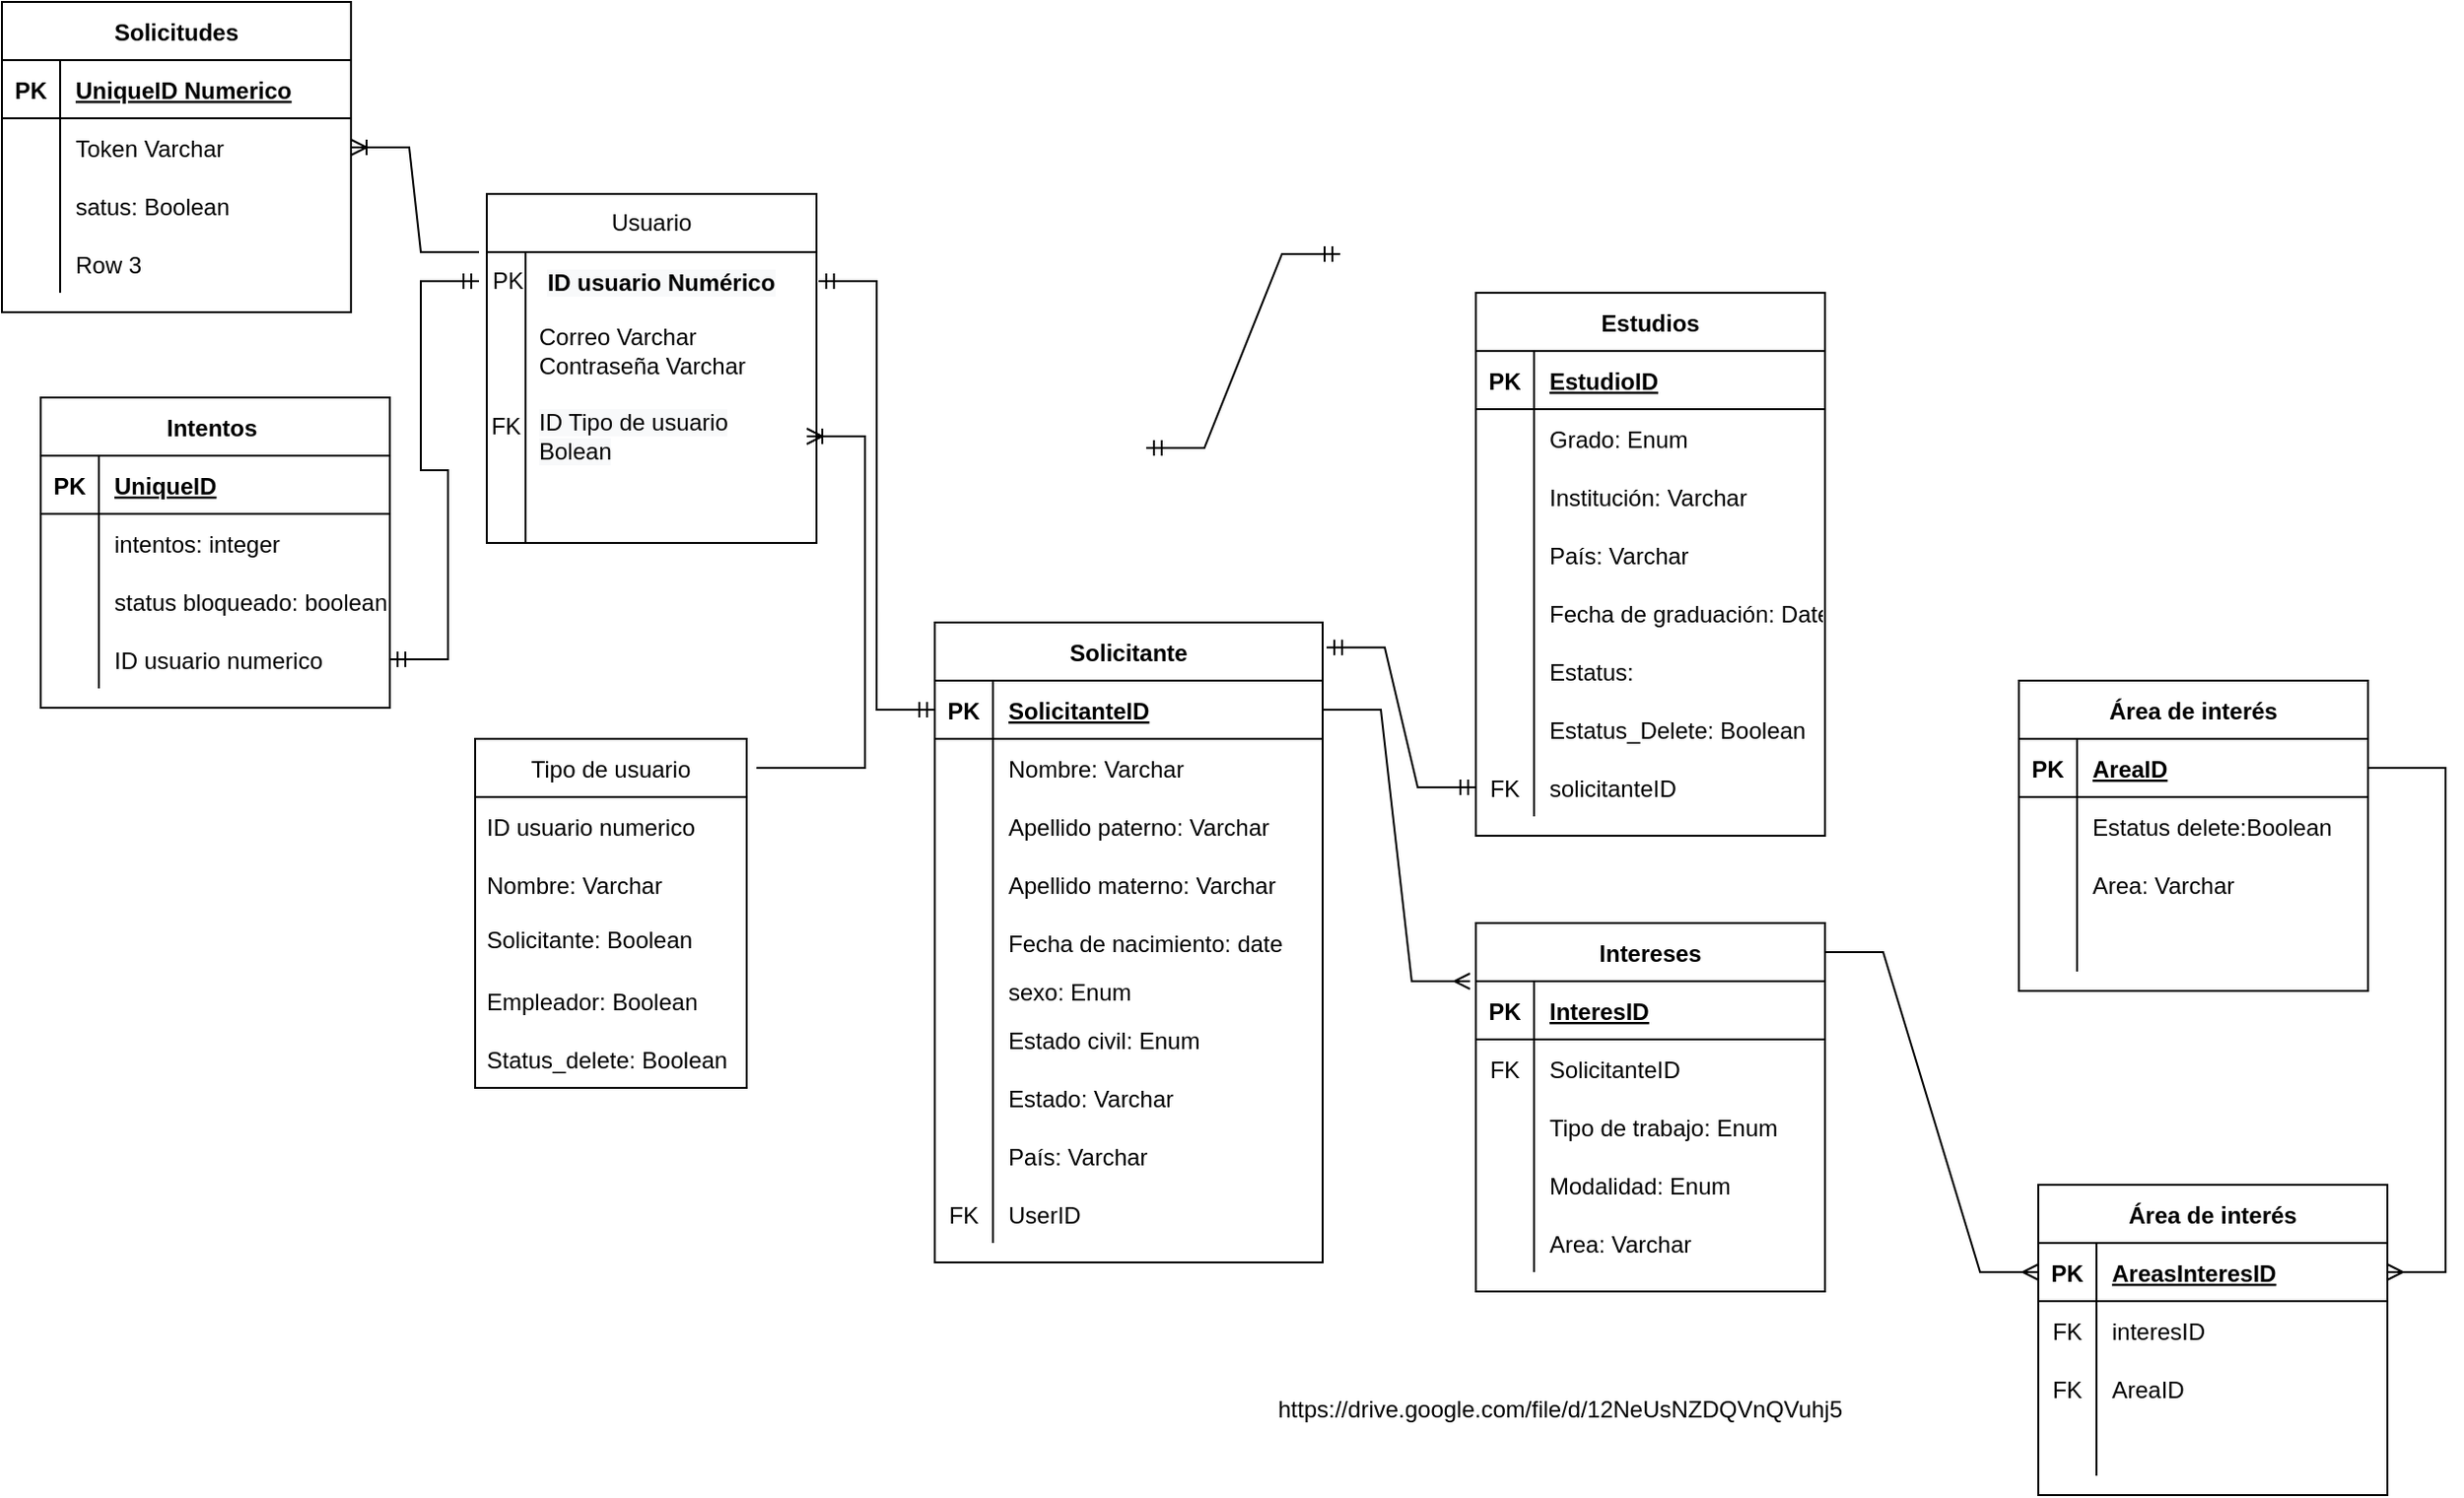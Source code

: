 <mxfile version="17.1.3" type="github">
  <diagram id="T8v5QScrGvTlFp-ChkGw" name="Page-1">
    <mxGraphModel dx="868" dy="482" grid="1" gridSize="10" guides="1" tooltips="1" connect="1" arrows="1" fold="1" page="1" pageScale="1" pageWidth="827" pageHeight="1169" math="0" shadow="0">
      <root>
        <mxCell id="0" />
        <mxCell id="1" parent="0" />
        <mxCell id="Or2bkuULRV_rHvrYJogb-1" value="" style="whiteSpace=wrap;html=1;aspect=fixed;" vertex="1" parent="1">
          <mxGeometry x="300" y="239" width="150" height="150" as="geometry" />
        </mxCell>
        <mxCell id="Or2bkuULRV_rHvrYJogb-2" value="Usuario" style="rounded=0;whiteSpace=wrap;html=1;" vertex="1" parent="1">
          <mxGeometry x="280" y="209" width="170" height="30" as="geometry" />
        </mxCell>
        <mxCell id="Or2bkuULRV_rHvrYJogb-6" value="" style="rounded=0;whiteSpace=wrap;html=1;" vertex="1" parent="1">
          <mxGeometry x="280" y="239" width="20" height="150" as="geometry" />
        </mxCell>
        <mxCell id="Or2bkuULRV_rHvrYJogb-7" value="PK" style="text;html=1;strokeColor=none;fillColor=none;align=center;verticalAlign=middle;whiteSpace=wrap;rounded=0;" vertex="1" parent="1">
          <mxGeometry x="276" y="239" width="30" height="30" as="geometry" />
        </mxCell>
        <mxCell id="Or2bkuULRV_rHvrYJogb-8" value="Correo Varchar&lt;br&gt;Contraseña Varchar&lt;br&gt;" style="text;html=1;strokeColor=none;fillColor=none;align=left;verticalAlign=middle;whiteSpace=wrap;rounded=0;" vertex="1" parent="1">
          <mxGeometry x="305" y="270" width="130" height="39" as="geometry" />
        </mxCell>
        <mxCell id="Or2bkuULRV_rHvrYJogb-9" value="&#xa;&#xa;&lt;b style=&quot;color: rgb(0, 0, 0); font-family: helvetica; font-size: 12px; font-style: normal; letter-spacing: normal; text-align: center; text-indent: 0px; text-transform: none; word-spacing: 0px; background-color: rgb(248, 249, 250);&quot;&gt;ID usuario Numérico&lt;/b&gt;&lt;br style=&quot;color: rgb(0, 0, 0); font-family: helvetica; font-size: 12px; font-style: normal; font-weight: 400; letter-spacing: normal; text-align: center; text-indent: 0px; text-transform: none; word-spacing: 0px; background-color: rgb(248, 249, 250);&quot;&gt;&#xa;&#xa;" style="text;html=1;strokeColor=none;fillColor=none;align=center;verticalAlign=middle;whiteSpace=wrap;rounded=0;" vertex="1" parent="1">
          <mxGeometry x="300" y="240" width="140" height="30" as="geometry" />
        </mxCell>
        <mxCell id="Or2bkuULRV_rHvrYJogb-10" value="FK" style="text;html=1;strokeColor=none;fillColor=none;align=center;verticalAlign=middle;whiteSpace=wrap;rounded=0;" vertex="1" parent="1">
          <mxGeometry x="260" y="314" width="60" height="30" as="geometry" />
        </mxCell>
        <mxCell id="Or2bkuULRV_rHvrYJogb-11" value="&#xa;&#xa;&lt;span style=&quot;color: rgb(0, 0, 0); font-family: helvetica; font-size: 12px; font-style: normal; font-weight: 400; letter-spacing: normal; text-indent: 0px; text-transform: none; word-spacing: 0px; background-color: rgb(248, 249, 250); display: inline; float: none;&quot;&gt;ID Tipo de usuario Bolean&lt;/span&gt;&#xa;&#xa;" style="text;html=1;strokeColor=none;fillColor=none;align=left;verticalAlign=middle;whiteSpace=wrap;rounded=0;" vertex="1" parent="1">
          <mxGeometry x="305" y="319" width="140" height="30" as="geometry" />
        </mxCell>
        <mxCell id="Or2bkuULRV_rHvrYJogb-12" value="Tipo de usuario" style="swimlane;fontStyle=0;childLayout=stackLayout;horizontal=1;startSize=30;horizontalStack=0;resizeParent=1;resizeParentMax=0;resizeLast=0;collapsible=1;marginBottom=0;" vertex="1" parent="1">
          <mxGeometry x="274" y="490" width="140" height="180" as="geometry" />
        </mxCell>
        <mxCell id="Or2bkuULRV_rHvrYJogb-13" value="ID usuario numerico" style="text;strokeColor=none;fillColor=none;align=left;verticalAlign=middle;spacingLeft=4;spacingRight=4;overflow=hidden;points=[[0,0.5],[1,0.5]];portConstraint=eastwest;rotatable=0;" vertex="1" parent="Or2bkuULRV_rHvrYJogb-12">
          <mxGeometry y="30" width="140" height="30" as="geometry" />
        </mxCell>
        <mxCell id="Or2bkuULRV_rHvrYJogb-14" value="Nombre: Varchar" style="text;strokeColor=none;fillColor=none;align=left;verticalAlign=middle;spacingLeft=4;spacingRight=4;overflow=hidden;points=[[0,0.5],[1,0.5]];portConstraint=eastwest;rotatable=0;" vertex="1" parent="Or2bkuULRV_rHvrYJogb-12">
          <mxGeometry y="60" width="140" height="30" as="geometry" />
        </mxCell>
        <mxCell id="Or2bkuULRV_rHvrYJogb-15" value="Solicitante: Boolean" style="text;strokeColor=none;fillColor=none;align=left;verticalAlign=top;spacingLeft=4;spacingRight=4;overflow=hidden;points=[[0,0.5],[1,0.5]];portConstraint=eastwest;rotatable=0;" vertex="1" parent="Or2bkuULRV_rHvrYJogb-12">
          <mxGeometry y="90" width="140" height="30" as="geometry" />
        </mxCell>
        <mxCell id="Or2bkuULRV_rHvrYJogb-16" value="Empleador: Boolean" style="text;strokeColor=none;fillColor=none;align=left;verticalAlign=middle;spacingLeft=4;spacingRight=4;overflow=hidden;points=[[0,0.5],[1,0.5]];portConstraint=eastwest;rotatable=0;" vertex="1" parent="Or2bkuULRV_rHvrYJogb-12">
          <mxGeometry y="120" width="140" height="30" as="geometry" />
        </mxCell>
        <mxCell id="Or2bkuULRV_rHvrYJogb-17" value="Status_delete: Boolean" style="text;strokeColor=none;fillColor=none;align=left;verticalAlign=middle;spacingLeft=4;spacingRight=4;overflow=hidden;points=[[0,0.5],[1,0.5]];portConstraint=eastwest;rotatable=0;" vertex="1" parent="Or2bkuULRV_rHvrYJogb-12">
          <mxGeometry y="150" width="140" height="30" as="geometry" />
        </mxCell>
        <mxCell id="Or2bkuULRV_rHvrYJogb-19" value="" style="edgeStyle=entityRelationEdgeStyle;fontSize=12;html=1;endArrow=ERoneToMany;rounded=0;exitX=1.036;exitY=0.083;exitDx=0;exitDy=0;startArrow=none;exitPerimeter=0;" edge="1" parent="1" source="Or2bkuULRV_rHvrYJogb-12" target="Or2bkuULRV_rHvrYJogb-11">
          <mxGeometry width="100" height="100" relative="1" as="geometry">
            <mxPoint x="530" y="254" as="sourcePoint" />
            <mxPoint x="530" y="330" as="targetPoint" />
          </mxGeometry>
        </mxCell>
        <mxCell id="Or2bkuULRV_rHvrYJogb-22" value="Intentos " style="shape=table;startSize=30;container=1;collapsible=1;childLayout=tableLayout;fixedRows=1;rowLines=0;fontStyle=1;align=center;resizeLast=1;" vertex="1" parent="1">
          <mxGeometry x="50" y="314" width="180" height="160" as="geometry" />
        </mxCell>
        <mxCell id="Or2bkuULRV_rHvrYJogb-23" value="" style="shape=tableRow;horizontal=0;startSize=0;swimlaneHead=0;swimlaneBody=0;fillColor=none;collapsible=0;dropTarget=0;points=[[0,0.5],[1,0.5]];portConstraint=eastwest;top=0;left=0;right=0;bottom=1;" vertex="1" parent="Or2bkuULRV_rHvrYJogb-22">
          <mxGeometry y="30" width="180" height="30" as="geometry" />
        </mxCell>
        <mxCell id="Or2bkuULRV_rHvrYJogb-24" value="PK" style="shape=partialRectangle;connectable=0;fillColor=none;top=0;left=0;bottom=0;right=0;fontStyle=1;overflow=hidden;" vertex="1" parent="Or2bkuULRV_rHvrYJogb-23">
          <mxGeometry width="30" height="30" as="geometry">
            <mxRectangle width="30" height="30" as="alternateBounds" />
          </mxGeometry>
        </mxCell>
        <mxCell id="Or2bkuULRV_rHvrYJogb-25" value="UniqueID" style="shape=partialRectangle;connectable=0;fillColor=none;top=0;left=0;bottom=0;right=0;align=left;spacingLeft=6;fontStyle=5;overflow=hidden;" vertex="1" parent="Or2bkuULRV_rHvrYJogb-23">
          <mxGeometry x="30" width="150" height="30" as="geometry">
            <mxRectangle width="150" height="30" as="alternateBounds" />
          </mxGeometry>
        </mxCell>
        <mxCell id="Or2bkuULRV_rHvrYJogb-26" value="" style="shape=tableRow;horizontal=0;startSize=0;swimlaneHead=0;swimlaneBody=0;fillColor=none;collapsible=0;dropTarget=0;points=[[0,0.5],[1,0.5]];portConstraint=eastwest;top=0;left=0;right=0;bottom=0;" vertex="1" parent="Or2bkuULRV_rHvrYJogb-22">
          <mxGeometry y="60" width="180" height="30" as="geometry" />
        </mxCell>
        <mxCell id="Or2bkuULRV_rHvrYJogb-27" value="" style="shape=partialRectangle;connectable=0;fillColor=none;top=0;left=0;bottom=0;right=0;editable=1;overflow=hidden;" vertex="1" parent="Or2bkuULRV_rHvrYJogb-26">
          <mxGeometry width="30" height="30" as="geometry">
            <mxRectangle width="30" height="30" as="alternateBounds" />
          </mxGeometry>
        </mxCell>
        <mxCell id="Or2bkuULRV_rHvrYJogb-28" value="intentos: integer" style="shape=partialRectangle;connectable=0;fillColor=none;top=0;left=0;bottom=0;right=0;align=left;spacingLeft=6;overflow=hidden;" vertex="1" parent="Or2bkuULRV_rHvrYJogb-26">
          <mxGeometry x="30" width="150" height="30" as="geometry">
            <mxRectangle width="150" height="30" as="alternateBounds" />
          </mxGeometry>
        </mxCell>
        <mxCell id="Or2bkuULRV_rHvrYJogb-29" value="" style="shape=tableRow;horizontal=0;startSize=0;swimlaneHead=0;swimlaneBody=0;fillColor=none;collapsible=0;dropTarget=0;points=[[0,0.5],[1,0.5]];portConstraint=eastwest;top=0;left=0;right=0;bottom=0;" vertex="1" parent="Or2bkuULRV_rHvrYJogb-22">
          <mxGeometry y="90" width="180" height="30" as="geometry" />
        </mxCell>
        <mxCell id="Or2bkuULRV_rHvrYJogb-30" value="" style="shape=partialRectangle;connectable=0;fillColor=none;top=0;left=0;bottom=0;right=0;editable=1;overflow=hidden;" vertex="1" parent="Or2bkuULRV_rHvrYJogb-29">
          <mxGeometry width="30" height="30" as="geometry">
            <mxRectangle width="30" height="30" as="alternateBounds" />
          </mxGeometry>
        </mxCell>
        <mxCell id="Or2bkuULRV_rHvrYJogb-31" value="status bloqueado: boolean" style="shape=partialRectangle;connectable=0;fillColor=none;top=0;left=0;bottom=0;right=0;align=left;spacingLeft=6;overflow=hidden;" vertex="1" parent="Or2bkuULRV_rHvrYJogb-29">
          <mxGeometry x="30" width="150" height="30" as="geometry">
            <mxRectangle width="150" height="30" as="alternateBounds" />
          </mxGeometry>
        </mxCell>
        <mxCell id="Or2bkuULRV_rHvrYJogb-32" value="" style="shape=tableRow;horizontal=0;startSize=0;swimlaneHead=0;swimlaneBody=0;fillColor=none;collapsible=0;dropTarget=0;points=[[0,0.5],[1,0.5]];portConstraint=eastwest;top=0;left=0;right=0;bottom=0;" vertex="1" parent="Or2bkuULRV_rHvrYJogb-22">
          <mxGeometry y="120" width="180" height="30" as="geometry" />
        </mxCell>
        <mxCell id="Or2bkuULRV_rHvrYJogb-33" value="" style="shape=partialRectangle;connectable=0;fillColor=none;top=0;left=0;bottom=0;right=0;editable=1;overflow=hidden;" vertex="1" parent="Or2bkuULRV_rHvrYJogb-32">
          <mxGeometry width="30" height="30" as="geometry">
            <mxRectangle width="30" height="30" as="alternateBounds" />
          </mxGeometry>
        </mxCell>
        <mxCell id="Or2bkuULRV_rHvrYJogb-34" value="ID usuario numerico" style="shape=partialRectangle;connectable=0;fillColor=none;top=0;left=0;bottom=0;right=0;align=left;spacingLeft=6;overflow=hidden;" vertex="1" parent="Or2bkuULRV_rHvrYJogb-32">
          <mxGeometry x="30" width="150" height="30" as="geometry">
            <mxRectangle width="150" height="30" as="alternateBounds" />
          </mxGeometry>
        </mxCell>
        <mxCell id="Or2bkuULRV_rHvrYJogb-35" value="" style="edgeStyle=entityRelationEdgeStyle;fontSize=12;html=1;endArrow=ERmandOne;startArrow=ERmandOne;rounded=0;exitX=1;exitY=0.5;exitDx=0;exitDy=0;entryX=0;entryY=0.5;entryDx=0;entryDy=0;" edge="1" parent="1" source="Or2bkuULRV_rHvrYJogb-32" target="Or2bkuULRV_rHvrYJogb-7">
          <mxGeometry width="100" height="100" relative="1" as="geometry">
            <mxPoint x="350" y="489" as="sourcePoint" />
            <mxPoint x="450" y="389" as="targetPoint" />
          </mxGeometry>
        </mxCell>
        <mxCell id="Or2bkuULRV_rHvrYJogb-36" value="Solicitudes" style="shape=table;startSize=30;container=1;collapsible=1;childLayout=tableLayout;fixedRows=1;rowLines=0;fontStyle=1;align=center;resizeLast=1;" vertex="1" parent="1">
          <mxGeometry x="30" y="110" width="180" height="160" as="geometry" />
        </mxCell>
        <mxCell id="Or2bkuULRV_rHvrYJogb-37" value="" style="shape=tableRow;horizontal=0;startSize=0;swimlaneHead=0;swimlaneBody=0;fillColor=none;collapsible=0;dropTarget=0;points=[[0,0.5],[1,0.5]];portConstraint=eastwest;top=0;left=0;right=0;bottom=1;" vertex="1" parent="Or2bkuULRV_rHvrYJogb-36">
          <mxGeometry y="30" width="180" height="30" as="geometry" />
        </mxCell>
        <mxCell id="Or2bkuULRV_rHvrYJogb-38" value="PK" style="shape=partialRectangle;connectable=0;fillColor=none;top=0;left=0;bottom=0;right=0;fontStyle=1;overflow=hidden;" vertex="1" parent="Or2bkuULRV_rHvrYJogb-37">
          <mxGeometry width="30" height="30" as="geometry">
            <mxRectangle width="30" height="30" as="alternateBounds" />
          </mxGeometry>
        </mxCell>
        <mxCell id="Or2bkuULRV_rHvrYJogb-39" value="UniqueID Numerico" style="shape=partialRectangle;connectable=0;fillColor=none;top=0;left=0;bottom=0;right=0;align=left;spacingLeft=6;fontStyle=5;overflow=hidden;" vertex="1" parent="Or2bkuULRV_rHvrYJogb-37">
          <mxGeometry x="30" width="150" height="30" as="geometry">
            <mxRectangle width="150" height="30" as="alternateBounds" />
          </mxGeometry>
        </mxCell>
        <mxCell id="Or2bkuULRV_rHvrYJogb-40" value="" style="shape=tableRow;horizontal=0;startSize=0;swimlaneHead=0;swimlaneBody=0;fillColor=none;collapsible=0;dropTarget=0;points=[[0,0.5],[1,0.5]];portConstraint=eastwest;top=0;left=0;right=0;bottom=0;" vertex="1" parent="Or2bkuULRV_rHvrYJogb-36">
          <mxGeometry y="60" width="180" height="30" as="geometry" />
        </mxCell>
        <mxCell id="Or2bkuULRV_rHvrYJogb-41" value="" style="shape=partialRectangle;connectable=0;fillColor=none;top=0;left=0;bottom=0;right=0;editable=1;overflow=hidden;" vertex="1" parent="Or2bkuULRV_rHvrYJogb-40">
          <mxGeometry width="30" height="30" as="geometry">
            <mxRectangle width="30" height="30" as="alternateBounds" />
          </mxGeometry>
        </mxCell>
        <mxCell id="Or2bkuULRV_rHvrYJogb-42" value="Token Varchar" style="shape=partialRectangle;connectable=0;fillColor=none;top=0;left=0;bottom=0;right=0;align=left;spacingLeft=6;overflow=hidden;" vertex="1" parent="Or2bkuULRV_rHvrYJogb-40">
          <mxGeometry x="30" width="150" height="30" as="geometry">
            <mxRectangle width="150" height="30" as="alternateBounds" />
          </mxGeometry>
        </mxCell>
        <mxCell id="Or2bkuULRV_rHvrYJogb-43" value="" style="shape=tableRow;horizontal=0;startSize=0;swimlaneHead=0;swimlaneBody=0;fillColor=none;collapsible=0;dropTarget=0;points=[[0,0.5],[1,0.5]];portConstraint=eastwest;top=0;left=0;right=0;bottom=0;" vertex="1" parent="Or2bkuULRV_rHvrYJogb-36">
          <mxGeometry y="90" width="180" height="30" as="geometry" />
        </mxCell>
        <mxCell id="Or2bkuULRV_rHvrYJogb-44" value="" style="shape=partialRectangle;connectable=0;fillColor=none;top=0;left=0;bottom=0;right=0;editable=1;overflow=hidden;" vertex="1" parent="Or2bkuULRV_rHvrYJogb-43">
          <mxGeometry width="30" height="30" as="geometry">
            <mxRectangle width="30" height="30" as="alternateBounds" />
          </mxGeometry>
        </mxCell>
        <mxCell id="Or2bkuULRV_rHvrYJogb-45" value="satus: Boolean" style="shape=partialRectangle;connectable=0;fillColor=none;top=0;left=0;bottom=0;right=0;align=left;spacingLeft=6;overflow=hidden;" vertex="1" parent="Or2bkuULRV_rHvrYJogb-43">
          <mxGeometry x="30" width="150" height="30" as="geometry">
            <mxRectangle width="150" height="30" as="alternateBounds" />
          </mxGeometry>
        </mxCell>
        <mxCell id="Or2bkuULRV_rHvrYJogb-46" value="" style="shape=tableRow;horizontal=0;startSize=0;swimlaneHead=0;swimlaneBody=0;fillColor=none;collapsible=0;dropTarget=0;points=[[0,0.5],[1,0.5]];portConstraint=eastwest;top=0;left=0;right=0;bottom=0;" vertex="1" parent="Or2bkuULRV_rHvrYJogb-36">
          <mxGeometry y="120" width="180" height="30" as="geometry" />
        </mxCell>
        <mxCell id="Or2bkuULRV_rHvrYJogb-47" value="" style="shape=partialRectangle;connectable=0;fillColor=none;top=0;left=0;bottom=0;right=0;editable=1;overflow=hidden;" vertex="1" parent="Or2bkuULRV_rHvrYJogb-46">
          <mxGeometry width="30" height="30" as="geometry">
            <mxRectangle width="30" height="30" as="alternateBounds" />
          </mxGeometry>
        </mxCell>
        <mxCell id="Or2bkuULRV_rHvrYJogb-48" value="Row 3" style="shape=partialRectangle;connectable=0;fillColor=none;top=0;left=0;bottom=0;right=0;align=left;spacingLeft=6;overflow=hidden;" vertex="1" parent="Or2bkuULRV_rHvrYJogb-46">
          <mxGeometry x="30" width="150" height="30" as="geometry">
            <mxRectangle width="150" height="30" as="alternateBounds" />
          </mxGeometry>
        </mxCell>
        <mxCell id="Or2bkuULRV_rHvrYJogb-64" value="" style="edgeStyle=entityRelationEdgeStyle;fontSize=12;html=1;endArrow=ERoneToMany;rounded=0;exitX=0;exitY=0;exitDx=0;exitDy=0;entryX=1;entryY=0.5;entryDx=0;entryDy=0;" edge="1" parent="1" source="Or2bkuULRV_rHvrYJogb-7" target="Or2bkuULRV_rHvrYJogb-40">
          <mxGeometry width="100" height="100" relative="1" as="geometry">
            <mxPoint x="220" y="309" as="sourcePoint" />
            <mxPoint x="290" y="139" as="targetPoint" />
          </mxGeometry>
        </mxCell>
        <mxCell id="Or2bkuULRV_rHvrYJogb-65" value="Solicitante" style="shape=table;startSize=30;container=1;collapsible=1;childLayout=tableLayout;fixedRows=1;rowLines=0;fontStyle=1;align=center;resizeLast=1;" vertex="1" parent="1">
          <mxGeometry x="511" y="430" width="200" height="330" as="geometry" />
        </mxCell>
        <mxCell id="Or2bkuULRV_rHvrYJogb-66" value="" style="shape=tableRow;horizontal=0;startSize=0;swimlaneHead=0;swimlaneBody=0;fillColor=none;collapsible=0;dropTarget=0;points=[[0,0.5],[1,0.5]];portConstraint=eastwest;top=0;left=0;right=0;bottom=1;" vertex="1" parent="Or2bkuULRV_rHvrYJogb-65">
          <mxGeometry y="30" width="200" height="30" as="geometry" />
        </mxCell>
        <mxCell id="Or2bkuULRV_rHvrYJogb-67" value="PK" style="shape=partialRectangle;connectable=0;fillColor=none;top=0;left=0;bottom=0;right=0;fontStyle=1;overflow=hidden;" vertex="1" parent="Or2bkuULRV_rHvrYJogb-66">
          <mxGeometry width="30" height="30" as="geometry">
            <mxRectangle width="30" height="30" as="alternateBounds" />
          </mxGeometry>
        </mxCell>
        <mxCell id="Or2bkuULRV_rHvrYJogb-68" value="SolicitanteID" style="shape=partialRectangle;connectable=0;fillColor=none;top=0;left=0;bottom=0;right=0;align=left;spacingLeft=6;fontStyle=5;overflow=hidden;" vertex="1" parent="Or2bkuULRV_rHvrYJogb-66">
          <mxGeometry x="30" width="170" height="30" as="geometry">
            <mxRectangle width="170" height="30" as="alternateBounds" />
          </mxGeometry>
        </mxCell>
        <mxCell id="Or2bkuULRV_rHvrYJogb-69" value="" style="shape=tableRow;horizontal=0;startSize=0;swimlaneHead=0;swimlaneBody=0;fillColor=none;collapsible=0;dropTarget=0;points=[[0,0.5],[1,0.5]];portConstraint=eastwest;top=0;left=0;right=0;bottom=0;" vertex="1" parent="Or2bkuULRV_rHvrYJogb-65">
          <mxGeometry y="60" width="200" height="30" as="geometry" />
        </mxCell>
        <mxCell id="Or2bkuULRV_rHvrYJogb-70" value="" style="shape=partialRectangle;connectable=0;fillColor=none;top=0;left=0;bottom=0;right=0;editable=1;overflow=hidden;" vertex="1" parent="Or2bkuULRV_rHvrYJogb-69">
          <mxGeometry width="30" height="30" as="geometry">
            <mxRectangle width="30" height="30" as="alternateBounds" />
          </mxGeometry>
        </mxCell>
        <mxCell id="Or2bkuULRV_rHvrYJogb-71" value="Nombre: Varchar" style="shape=partialRectangle;connectable=0;fillColor=none;top=0;left=0;bottom=0;right=0;align=left;spacingLeft=6;overflow=hidden;" vertex="1" parent="Or2bkuULRV_rHvrYJogb-69">
          <mxGeometry x="30" width="170" height="30" as="geometry">
            <mxRectangle width="170" height="30" as="alternateBounds" />
          </mxGeometry>
        </mxCell>
        <mxCell id="Or2bkuULRV_rHvrYJogb-72" value="" style="shape=tableRow;horizontal=0;startSize=0;swimlaneHead=0;swimlaneBody=0;fillColor=none;collapsible=0;dropTarget=0;points=[[0,0.5],[1,0.5]];portConstraint=eastwest;top=0;left=0;right=0;bottom=0;" vertex="1" parent="Or2bkuULRV_rHvrYJogb-65">
          <mxGeometry y="90" width="200" height="30" as="geometry" />
        </mxCell>
        <mxCell id="Or2bkuULRV_rHvrYJogb-73" value="" style="shape=partialRectangle;connectable=0;fillColor=none;top=0;left=0;bottom=0;right=0;editable=1;overflow=hidden;" vertex="1" parent="Or2bkuULRV_rHvrYJogb-72">
          <mxGeometry width="30" height="30" as="geometry">
            <mxRectangle width="30" height="30" as="alternateBounds" />
          </mxGeometry>
        </mxCell>
        <mxCell id="Or2bkuULRV_rHvrYJogb-74" value="Apellido paterno: Varchar" style="shape=partialRectangle;connectable=0;fillColor=none;top=0;left=0;bottom=0;right=0;align=left;spacingLeft=6;overflow=hidden;" vertex="1" parent="Or2bkuULRV_rHvrYJogb-72">
          <mxGeometry x="30" width="170" height="30" as="geometry">
            <mxRectangle width="170" height="30" as="alternateBounds" />
          </mxGeometry>
        </mxCell>
        <mxCell id="Or2bkuULRV_rHvrYJogb-75" value="" style="shape=tableRow;horizontal=0;startSize=0;swimlaneHead=0;swimlaneBody=0;fillColor=none;collapsible=0;dropTarget=0;points=[[0,0.5],[1,0.5]];portConstraint=eastwest;top=0;left=0;right=0;bottom=0;" vertex="1" parent="Or2bkuULRV_rHvrYJogb-65">
          <mxGeometry y="120" width="200" height="30" as="geometry" />
        </mxCell>
        <mxCell id="Or2bkuULRV_rHvrYJogb-76" value="" style="shape=partialRectangle;connectable=0;fillColor=none;top=0;left=0;bottom=0;right=0;editable=1;overflow=hidden;" vertex="1" parent="Or2bkuULRV_rHvrYJogb-75">
          <mxGeometry width="30" height="30" as="geometry">
            <mxRectangle width="30" height="30" as="alternateBounds" />
          </mxGeometry>
        </mxCell>
        <mxCell id="Or2bkuULRV_rHvrYJogb-77" value="Apellido materno: Varchar" style="shape=partialRectangle;connectable=0;fillColor=none;top=0;left=0;bottom=0;right=0;align=left;spacingLeft=6;overflow=hidden;" vertex="1" parent="Or2bkuULRV_rHvrYJogb-75">
          <mxGeometry x="30" width="170" height="30" as="geometry">
            <mxRectangle width="170" height="30" as="alternateBounds" />
          </mxGeometry>
        </mxCell>
        <mxCell id="Or2bkuULRV_rHvrYJogb-84" value="" style="shape=tableRow;horizontal=0;startSize=0;swimlaneHead=0;swimlaneBody=0;fillColor=none;collapsible=0;dropTarget=0;points=[[0,0.5],[1,0.5]];portConstraint=eastwest;top=0;left=0;right=0;bottom=0;" vertex="1" parent="Or2bkuULRV_rHvrYJogb-65">
          <mxGeometry y="150" width="200" height="30" as="geometry" />
        </mxCell>
        <mxCell id="Or2bkuULRV_rHvrYJogb-85" value="" style="shape=partialRectangle;connectable=0;fillColor=none;top=0;left=0;bottom=0;right=0;editable=1;overflow=hidden;" vertex="1" parent="Or2bkuULRV_rHvrYJogb-84">
          <mxGeometry width="30" height="30" as="geometry">
            <mxRectangle width="30" height="30" as="alternateBounds" />
          </mxGeometry>
        </mxCell>
        <mxCell id="Or2bkuULRV_rHvrYJogb-86" value="Fecha de nacimiento: date" style="shape=partialRectangle;connectable=0;fillColor=none;top=0;left=0;bottom=0;right=0;align=left;spacingLeft=6;overflow=hidden;" vertex="1" parent="Or2bkuULRV_rHvrYJogb-84">
          <mxGeometry x="30" width="170" height="30" as="geometry">
            <mxRectangle width="170" height="30" as="alternateBounds" />
          </mxGeometry>
        </mxCell>
        <mxCell id="Or2bkuULRV_rHvrYJogb-80" value="" style="shape=tableRow;horizontal=0;startSize=0;swimlaneHead=0;swimlaneBody=0;fillColor=none;collapsible=0;dropTarget=0;points=[[0,0.5],[1,0.5]];portConstraint=eastwest;top=0;left=0;right=0;bottom=0;" vertex="1" parent="Or2bkuULRV_rHvrYJogb-65">
          <mxGeometry y="180" width="200" height="20" as="geometry" />
        </mxCell>
        <mxCell id="Or2bkuULRV_rHvrYJogb-81" value="" style="shape=partialRectangle;connectable=0;fillColor=none;top=0;left=0;bottom=0;right=0;editable=1;overflow=hidden;" vertex="1" parent="Or2bkuULRV_rHvrYJogb-80">
          <mxGeometry width="30" height="20" as="geometry">
            <mxRectangle width="30" height="20" as="alternateBounds" />
          </mxGeometry>
        </mxCell>
        <mxCell id="Or2bkuULRV_rHvrYJogb-82" value="sexo: Enum" style="shape=partialRectangle;connectable=0;fillColor=none;top=0;left=0;bottom=0;right=0;align=left;spacingLeft=6;overflow=hidden;" vertex="1" parent="Or2bkuULRV_rHvrYJogb-80">
          <mxGeometry x="30" width="170" height="20" as="geometry">
            <mxRectangle width="170" height="20" as="alternateBounds" />
          </mxGeometry>
        </mxCell>
        <mxCell id="Or2bkuULRV_rHvrYJogb-92" value="" style="shape=tableRow;horizontal=0;startSize=0;swimlaneHead=0;swimlaneBody=0;fillColor=none;collapsible=0;dropTarget=0;points=[[0,0.5],[1,0.5]];portConstraint=eastwest;top=0;left=0;right=0;bottom=0;" vertex="1" parent="Or2bkuULRV_rHvrYJogb-65">
          <mxGeometry y="200" width="200" height="30" as="geometry" />
        </mxCell>
        <mxCell id="Or2bkuULRV_rHvrYJogb-93" value="" style="shape=partialRectangle;connectable=0;fillColor=none;top=0;left=0;bottom=0;right=0;editable=1;overflow=hidden;" vertex="1" parent="Or2bkuULRV_rHvrYJogb-92">
          <mxGeometry width="30" height="30" as="geometry">
            <mxRectangle width="30" height="30" as="alternateBounds" />
          </mxGeometry>
        </mxCell>
        <mxCell id="Or2bkuULRV_rHvrYJogb-94" value="Estado civil: Enum" style="shape=partialRectangle;connectable=0;fillColor=none;top=0;left=0;bottom=0;right=0;align=left;spacingLeft=6;overflow=hidden;" vertex="1" parent="Or2bkuULRV_rHvrYJogb-92">
          <mxGeometry x="30" width="170" height="30" as="geometry">
            <mxRectangle width="170" height="30" as="alternateBounds" />
          </mxGeometry>
        </mxCell>
        <mxCell id="Or2bkuULRV_rHvrYJogb-96" value="" style="shape=tableRow;horizontal=0;startSize=0;swimlaneHead=0;swimlaneBody=0;fillColor=none;collapsible=0;dropTarget=0;points=[[0,0.5],[1,0.5]];portConstraint=eastwest;top=0;left=0;right=0;bottom=0;" vertex="1" parent="Or2bkuULRV_rHvrYJogb-65">
          <mxGeometry y="230" width="200" height="30" as="geometry" />
        </mxCell>
        <mxCell id="Or2bkuULRV_rHvrYJogb-97" value="" style="shape=partialRectangle;connectable=0;fillColor=none;top=0;left=0;bottom=0;right=0;editable=1;overflow=hidden;" vertex="1" parent="Or2bkuULRV_rHvrYJogb-96">
          <mxGeometry width="30" height="30" as="geometry">
            <mxRectangle width="30" height="30" as="alternateBounds" />
          </mxGeometry>
        </mxCell>
        <mxCell id="Or2bkuULRV_rHvrYJogb-98" value="Estado: Varchar" style="shape=partialRectangle;connectable=0;fillColor=none;top=0;left=0;bottom=0;right=0;align=left;spacingLeft=6;overflow=hidden;" vertex="1" parent="Or2bkuULRV_rHvrYJogb-96">
          <mxGeometry x="30" width="170" height="30" as="geometry">
            <mxRectangle width="170" height="30" as="alternateBounds" />
          </mxGeometry>
        </mxCell>
        <mxCell id="Or2bkuULRV_rHvrYJogb-100" value="" style="shape=tableRow;horizontal=0;startSize=0;swimlaneHead=0;swimlaneBody=0;fillColor=none;collapsible=0;dropTarget=0;points=[[0,0.5],[1,0.5]];portConstraint=eastwest;top=0;left=0;right=0;bottom=0;" vertex="1" parent="Or2bkuULRV_rHvrYJogb-65">
          <mxGeometry y="260" width="200" height="30" as="geometry" />
        </mxCell>
        <mxCell id="Or2bkuULRV_rHvrYJogb-101" value="" style="shape=partialRectangle;connectable=0;fillColor=none;top=0;left=0;bottom=0;right=0;editable=1;overflow=hidden;" vertex="1" parent="Or2bkuULRV_rHvrYJogb-100">
          <mxGeometry width="30" height="30" as="geometry">
            <mxRectangle width="30" height="30" as="alternateBounds" />
          </mxGeometry>
        </mxCell>
        <mxCell id="Or2bkuULRV_rHvrYJogb-102" value="País: Varchar" style="shape=partialRectangle;connectable=0;fillColor=none;top=0;left=0;bottom=0;right=0;align=left;spacingLeft=6;overflow=hidden;" vertex="1" parent="Or2bkuULRV_rHvrYJogb-100">
          <mxGeometry x="30" width="170" height="30" as="geometry">
            <mxRectangle width="170" height="30" as="alternateBounds" />
          </mxGeometry>
        </mxCell>
        <mxCell id="Or2bkuULRV_rHvrYJogb-105" value="" style="shape=tableRow;horizontal=0;startSize=0;swimlaneHead=0;swimlaneBody=0;fillColor=none;collapsible=0;dropTarget=0;points=[[0,0.5],[1,0.5]];portConstraint=eastwest;top=0;left=0;right=0;bottom=0;" vertex="1" parent="Or2bkuULRV_rHvrYJogb-65">
          <mxGeometry y="290" width="200" height="30" as="geometry" />
        </mxCell>
        <mxCell id="Or2bkuULRV_rHvrYJogb-106" value="FK" style="shape=partialRectangle;connectable=0;fillColor=none;top=0;left=0;bottom=0;right=0;editable=1;overflow=hidden;" vertex="1" parent="Or2bkuULRV_rHvrYJogb-105">
          <mxGeometry width="30" height="30" as="geometry">
            <mxRectangle width="30" height="30" as="alternateBounds" />
          </mxGeometry>
        </mxCell>
        <mxCell id="Or2bkuULRV_rHvrYJogb-107" value="UserID" style="shape=partialRectangle;connectable=0;fillColor=none;top=0;left=0;bottom=0;right=0;align=left;spacingLeft=6;overflow=hidden;" vertex="1" parent="Or2bkuULRV_rHvrYJogb-105">
          <mxGeometry x="30" width="170" height="30" as="geometry">
            <mxRectangle width="170" height="30" as="alternateBounds" />
          </mxGeometry>
        </mxCell>
        <mxCell id="Or2bkuULRV_rHvrYJogb-103" value="" style="edgeStyle=entityRelationEdgeStyle;fontSize=12;html=1;endArrow=ERmandOne;startArrow=ERmandOne;rounded=0;exitX=1.007;exitY=0.1;exitDx=0;exitDy=0;exitPerimeter=0;entryX=0;entryY=0.5;entryDx=0;entryDy=0;" edge="1" parent="1" source="Or2bkuULRV_rHvrYJogb-1" target="Or2bkuULRV_rHvrYJogb-66">
          <mxGeometry width="100" height="100" relative="1" as="geometry">
            <mxPoint x="410" y="480" as="sourcePoint" />
            <mxPoint x="510" y="380" as="targetPoint" />
          </mxGeometry>
        </mxCell>
        <mxCell id="Or2bkuULRV_rHvrYJogb-108" value="Estudios" style="shape=table;startSize=30;container=1;collapsible=1;childLayout=tableLayout;fixedRows=1;rowLines=0;fontStyle=1;align=center;resizeLast=1;" vertex="1" parent="1">
          <mxGeometry x="790" y="260" width="180" height="280" as="geometry" />
        </mxCell>
        <mxCell id="Or2bkuULRV_rHvrYJogb-109" value="" style="shape=tableRow;horizontal=0;startSize=0;swimlaneHead=0;swimlaneBody=0;fillColor=none;collapsible=0;dropTarget=0;points=[[0,0.5],[1,0.5]];portConstraint=eastwest;top=0;left=0;right=0;bottom=1;" vertex="1" parent="Or2bkuULRV_rHvrYJogb-108">
          <mxGeometry y="30" width="180" height="30" as="geometry" />
        </mxCell>
        <mxCell id="Or2bkuULRV_rHvrYJogb-110" value="PK" style="shape=partialRectangle;connectable=0;fillColor=none;top=0;left=0;bottom=0;right=0;fontStyle=1;overflow=hidden;" vertex="1" parent="Or2bkuULRV_rHvrYJogb-109">
          <mxGeometry width="30" height="30" as="geometry">
            <mxRectangle width="30" height="30" as="alternateBounds" />
          </mxGeometry>
        </mxCell>
        <mxCell id="Or2bkuULRV_rHvrYJogb-111" value="EstudioID" style="shape=partialRectangle;connectable=0;fillColor=none;top=0;left=0;bottom=0;right=0;align=left;spacingLeft=6;fontStyle=5;overflow=hidden;" vertex="1" parent="Or2bkuULRV_rHvrYJogb-109">
          <mxGeometry x="30" width="150" height="30" as="geometry">
            <mxRectangle width="150" height="30" as="alternateBounds" />
          </mxGeometry>
        </mxCell>
        <mxCell id="Or2bkuULRV_rHvrYJogb-112" value="" style="shape=tableRow;horizontal=0;startSize=0;swimlaneHead=0;swimlaneBody=0;fillColor=none;collapsible=0;dropTarget=0;points=[[0,0.5],[1,0.5]];portConstraint=eastwest;top=0;left=0;right=0;bottom=0;" vertex="1" parent="Or2bkuULRV_rHvrYJogb-108">
          <mxGeometry y="60" width="180" height="30" as="geometry" />
        </mxCell>
        <mxCell id="Or2bkuULRV_rHvrYJogb-113" value="" style="shape=partialRectangle;connectable=0;fillColor=none;top=0;left=0;bottom=0;right=0;editable=1;overflow=hidden;" vertex="1" parent="Or2bkuULRV_rHvrYJogb-112">
          <mxGeometry width="30" height="30" as="geometry">
            <mxRectangle width="30" height="30" as="alternateBounds" />
          </mxGeometry>
        </mxCell>
        <mxCell id="Or2bkuULRV_rHvrYJogb-114" value="Grado: Enum" style="shape=partialRectangle;connectable=0;fillColor=none;top=0;left=0;bottom=0;right=0;align=left;spacingLeft=6;overflow=hidden;" vertex="1" parent="Or2bkuULRV_rHvrYJogb-112">
          <mxGeometry x="30" width="150" height="30" as="geometry">
            <mxRectangle width="150" height="30" as="alternateBounds" />
          </mxGeometry>
        </mxCell>
        <mxCell id="Or2bkuULRV_rHvrYJogb-122" value="" style="shape=tableRow;horizontal=0;startSize=0;swimlaneHead=0;swimlaneBody=0;fillColor=none;collapsible=0;dropTarget=0;points=[[0,0.5],[1,0.5]];portConstraint=eastwest;top=0;left=0;right=0;bottom=0;" vertex="1" parent="Or2bkuULRV_rHvrYJogb-108">
          <mxGeometry y="90" width="180" height="30" as="geometry" />
        </mxCell>
        <mxCell id="Or2bkuULRV_rHvrYJogb-123" value="" style="shape=partialRectangle;connectable=0;fillColor=none;top=0;left=0;bottom=0;right=0;editable=1;overflow=hidden;" vertex="1" parent="Or2bkuULRV_rHvrYJogb-122">
          <mxGeometry width="30" height="30" as="geometry">
            <mxRectangle width="30" height="30" as="alternateBounds" />
          </mxGeometry>
        </mxCell>
        <mxCell id="Or2bkuULRV_rHvrYJogb-124" value="Institución: Varchar" style="shape=partialRectangle;connectable=0;fillColor=none;top=0;left=0;bottom=0;right=0;align=left;spacingLeft=6;overflow=hidden;" vertex="1" parent="Or2bkuULRV_rHvrYJogb-122">
          <mxGeometry x="30" width="150" height="30" as="geometry">
            <mxRectangle width="150" height="30" as="alternateBounds" />
          </mxGeometry>
        </mxCell>
        <mxCell id="Or2bkuULRV_rHvrYJogb-115" value="" style="shape=tableRow;horizontal=0;startSize=0;swimlaneHead=0;swimlaneBody=0;fillColor=none;collapsible=0;dropTarget=0;points=[[0,0.5],[1,0.5]];portConstraint=eastwest;top=0;left=0;right=0;bottom=0;" vertex="1" parent="Or2bkuULRV_rHvrYJogb-108">
          <mxGeometry y="120" width="180" height="30" as="geometry" />
        </mxCell>
        <mxCell id="Or2bkuULRV_rHvrYJogb-116" value="" style="shape=partialRectangle;connectable=0;fillColor=none;top=0;left=0;bottom=0;right=0;editable=1;overflow=hidden;" vertex="1" parent="Or2bkuULRV_rHvrYJogb-115">
          <mxGeometry width="30" height="30" as="geometry">
            <mxRectangle width="30" height="30" as="alternateBounds" />
          </mxGeometry>
        </mxCell>
        <mxCell id="Or2bkuULRV_rHvrYJogb-117" value="País: Varchar" style="shape=partialRectangle;connectable=0;fillColor=none;top=0;left=0;bottom=0;right=0;align=left;spacingLeft=6;overflow=hidden;" vertex="1" parent="Or2bkuULRV_rHvrYJogb-115">
          <mxGeometry x="30" width="150" height="30" as="geometry">
            <mxRectangle width="150" height="30" as="alternateBounds" />
          </mxGeometry>
        </mxCell>
        <mxCell id="Or2bkuULRV_rHvrYJogb-118" value="" style="shape=tableRow;horizontal=0;startSize=0;swimlaneHead=0;swimlaneBody=0;fillColor=none;collapsible=0;dropTarget=0;points=[[0,0.5],[1,0.5]];portConstraint=eastwest;top=0;left=0;right=0;bottom=0;" vertex="1" parent="Or2bkuULRV_rHvrYJogb-108">
          <mxGeometry y="150" width="180" height="30" as="geometry" />
        </mxCell>
        <mxCell id="Or2bkuULRV_rHvrYJogb-119" value="" style="shape=partialRectangle;connectable=0;fillColor=none;top=0;left=0;bottom=0;right=0;editable=1;overflow=hidden;" vertex="1" parent="Or2bkuULRV_rHvrYJogb-118">
          <mxGeometry width="30" height="30" as="geometry">
            <mxRectangle width="30" height="30" as="alternateBounds" />
          </mxGeometry>
        </mxCell>
        <mxCell id="Or2bkuULRV_rHvrYJogb-120" value="Fecha de graduación: Date" style="shape=partialRectangle;connectable=0;fillColor=none;top=0;left=0;bottom=0;right=0;align=left;spacingLeft=6;overflow=hidden;" vertex="1" parent="Or2bkuULRV_rHvrYJogb-118">
          <mxGeometry x="30" width="150" height="30" as="geometry">
            <mxRectangle width="150" height="30" as="alternateBounds" />
          </mxGeometry>
        </mxCell>
        <mxCell id="Or2bkuULRV_rHvrYJogb-126" value="" style="shape=tableRow;horizontal=0;startSize=0;swimlaneHead=0;swimlaneBody=0;fillColor=none;collapsible=0;dropTarget=0;points=[[0,0.5],[1,0.5]];portConstraint=eastwest;top=0;left=0;right=0;bottom=0;" vertex="1" parent="Or2bkuULRV_rHvrYJogb-108">
          <mxGeometry y="180" width="180" height="30" as="geometry" />
        </mxCell>
        <mxCell id="Or2bkuULRV_rHvrYJogb-127" value="" style="shape=partialRectangle;connectable=0;fillColor=none;top=0;left=0;bottom=0;right=0;editable=1;overflow=hidden;" vertex="1" parent="Or2bkuULRV_rHvrYJogb-126">
          <mxGeometry width="30" height="30" as="geometry">
            <mxRectangle width="30" height="30" as="alternateBounds" />
          </mxGeometry>
        </mxCell>
        <mxCell id="Or2bkuULRV_rHvrYJogb-128" value="Estatus:" style="shape=partialRectangle;connectable=0;fillColor=none;top=0;left=0;bottom=0;right=0;align=left;spacingLeft=6;overflow=hidden;" vertex="1" parent="Or2bkuULRV_rHvrYJogb-126">
          <mxGeometry x="30" width="150" height="30" as="geometry">
            <mxRectangle width="150" height="30" as="alternateBounds" />
          </mxGeometry>
        </mxCell>
        <mxCell id="Or2bkuULRV_rHvrYJogb-130" value="" style="shape=tableRow;horizontal=0;startSize=0;swimlaneHead=0;swimlaneBody=0;fillColor=none;collapsible=0;dropTarget=0;points=[[0,0.5],[1,0.5]];portConstraint=eastwest;top=0;left=0;right=0;bottom=0;" vertex="1" parent="Or2bkuULRV_rHvrYJogb-108">
          <mxGeometry y="210" width="180" height="30" as="geometry" />
        </mxCell>
        <mxCell id="Or2bkuULRV_rHvrYJogb-131" value="" style="shape=partialRectangle;connectable=0;fillColor=none;top=0;left=0;bottom=0;right=0;editable=1;overflow=hidden;" vertex="1" parent="Or2bkuULRV_rHvrYJogb-130">
          <mxGeometry width="30" height="30" as="geometry">
            <mxRectangle width="30" height="30" as="alternateBounds" />
          </mxGeometry>
        </mxCell>
        <mxCell id="Or2bkuULRV_rHvrYJogb-132" value="Estatus_Delete: Boolean" style="shape=partialRectangle;connectable=0;fillColor=none;top=0;left=0;bottom=0;right=0;align=left;spacingLeft=6;overflow=hidden;" vertex="1" parent="Or2bkuULRV_rHvrYJogb-130">
          <mxGeometry x="30" width="150" height="30" as="geometry">
            <mxRectangle width="150" height="30" as="alternateBounds" />
          </mxGeometry>
        </mxCell>
        <mxCell id="Or2bkuULRV_rHvrYJogb-134" value="" style="shape=tableRow;horizontal=0;startSize=0;swimlaneHead=0;swimlaneBody=0;fillColor=none;collapsible=0;dropTarget=0;points=[[0,0.5],[1,0.5]];portConstraint=eastwest;top=0;left=0;right=0;bottom=0;" vertex="1" parent="Or2bkuULRV_rHvrYJogb-108">
          <mxGeometry y="240" width="180" height="30" as="geometry" />
        </mxCell>
        <mxCell id="Or2bkuULRV_rHvrYJogb-135" value="FK" style="shape=partialRectangle;connectable=0;fillColor=none;top=0;left=0;bottom=0;right=0;editable=1;overflow=hidden;" vertex="1" parent="Or2bkuULRV_rHvrYJogb-134">
          <mxGeometry width="30" height="30" as="geometry">
            <mxRectangle width="30" height="30" as="alternateBounds" />
          </mxGeometry>
        </mxCell>
        <mxCell id="Or2bkuULRV_rHvrYJogb-136" value="solicitanteID" style="shape=partialRectangle;connectable=0;fillColor=none;top=0;left=0;bottom=0;right=0;align=left;spacingLeft=6;overflow=hidden;" vertex="1" parent="Or2bkuULRV_rHvrYJogb-134">
          <mxGeometry x="30" width="150" height="30" as="geometry">
            <mxRectangle width="150" height="30" as="alternateBounds" />
          </mxGeometry>
        </mxCell>
        <mxCell id="Or2bkuULRV_rHvrYJogb-137" value="" style="edgeStyle=entityRelationEdgeStyle;fontSize=12;html=1;endArrow=ERmandOne;startArrow=ERmandOne;rounded=0;" edge="1" parent="1">
          <mxGeometry width="100" height="100" relative="1" as="geometry">
            <mxPoint x="620" y="340" as="sourcePoint" />
            <mxPoint x="720" y="240" as="targetPoint" />
          </mxGeometry>
        </mxCell>
        <mxCell id="Or2bkuULRV_rHvrYJogb-138" value="" style="edgeStyle=entityRelationEdgeStyle;fontSize=12;html=1;endArrow=ERmandOne;startArrow=ERmandOne;rounded=0;entryX=0;entryY=0.5;entryDx=0;entryDy=0;exitX=1.01;exitY=0.039;exitDx=0;exitDy=0;exitPerimeter=0;" edge="1" parent="1" source="Or2bkuULRV_rHvrYJogb-65" target="Or2bkuULRV_rHvrYJogb-134">
          <mxGeometry width="100" height="100" relative="1" as="geometry">
            <mxPoint x="620" y="340" as="sourcePoint" />
            <mxPoint x="720" y="240" as="targetPoint" />
          </mxGeometry>
        </mxCell>
        <mxCell id="Or2bkuULRV_rHvrYJogb-139" value="Intereses" style="shape=table;startSize=30;container=1;collapsible=1;childLayout=tableLayout;fixedRows=1;rowLines=0;fontStyle=1;align=center;resizeLast=1;" vertex="1" parent="1">
          <mxGeometry x="790" y="585" width="180" height="190" as="geometry" />
        </mxCell>
        <mxCell id="Or2bkuULRV_rHvrYJogb-140" value="" style="shape=tableRow;horizontal=0;startSize=0;swimlaneHead=0;swimlaneBody=0;fillColor=none;collapsible=0;dropTarget=0;points=[[0,0.5],[1,0.5]];portConstraint=eastwest;top=0;left=0;right=0;bottom=1;" vertex="1" parent="Or2bkuULRV_rHvrYJogb-139">
          <mxGeometry y="30" width="180" height="30" as="geometry" />
        </mxCell>
        <mxCell id="Or2bkuULRV_rHvrYJogb-141" value="PK" style="shape=partialRectangle;connectable=0;fillColor=none;top=0;left=0;bottom=0;right=0;fontStyle=1;overflow=hidden;" vertex="1" parent="Or2bkuULRV_rHvrYJogb-140">
          <mxGeometry width="30" height="30" as="geometry">
            <mxRectangle width="30" height="30" as="alternateBounds" />
          </mxGeometry>
        </mxCell>
        <mxCell id="Or2bkuULRV_rHvrYJogb-142" value="InteresID" style="shape=partialRectangle;connectable=0;fillColor=none;top=0;left=0;bottom=0;right=0;align=left;spacingLeft=6;fontStyle=5;overflow=hidden;" vertex="1" parent="Or2bkuULRV_rHvrYJogb-140">
          <mxGeometry x="30" width="150" height="30" as="geometry">
            <mxRectangle width="150" height="30" as="alternateBounds" />
          </mxGeometry>
        </mxCell>
        <mxCell id="Or2bkuULRV_rHvrYJogb-143" value="" style="shape=tableRow;horizontal=0;startSize=0;swimlaneHead=0;swimlaneBody=0;fillColor=none;collapsible=0;dropTarget=0;points=[[0,0.5],[1,0.5]];portConstraint=eastwest;top=0;left=0;right=0;bottom=0;" vertex="1" parent="Or2bkuULRV_rHvrYJogb-139">
          <mxGeometry y="60" width="180" height="30" as="geometry" />
        </mxCell>
        <mxCell id="Or2bkuULRV_rHvrYJogb-144" value="FK" style="shape=partialRectangle;connectable=0;fillColor=none;top=0;left=0;bottom=0;right=0;editable=1;overflow=hidden;" vertex="1" parent="Or2bkuULRV_rHvrYJogb-143">
          <mxGeometry width="30" height="30" as="geometry">
            <mxRectangle width="30" height="30" as="alternateBounds" />
          </mxGeometry>
        </mxCell>
        <mxCell id="Or2bkuULRV_rHvrYJogb-145" value="SolicitanteID" style="shape=partialRectangle;connectable=0;fillColor=none;top=0;left=0;bottom=0;right=0;align=left;spacingLeft=6;overflow=hidden;" vertex="1" parent="Or2bkuULRV_rHvrYJogb-143">
          <mxGeometry x="30" width="150" height="30" as="geometry">
            <mxRectangle width="150" height="30" as="alternateBounds" />
          </mxGeometry>
        </mxCell>
        <mxCell id="Or2bkuULRV_rHvrYJogb-146" value="" style="shape=tableRow;horizontal=0;startSize=0;swimlaneHead=0;swimlaneBody=0;fillColor=none;collapsible=0;dropTarget=0;points=[[0,0.5],[1,0.5]];portConstraint=eastwest;top=0;left=0;right=0;bottom=0;" vertex="1" parent="Or2bkuULRV_rHvrYJogb-139">
          <mxGeometry y="90" width="180" height="30" as="geometry" />
        </mxCell>
        <mxCell id="Or2bkuULRV_rHvrYJogb-147" value="" style="shape=partialRectangle;connectable=0;fillColor=none;top=0;left=0;bottom=0;right=0;editable=1;overflow=hidden;" vertex="1" parent="Or2bkuULRV_rHvrYJogb-146">
          <mxGeometry width="30" height="30" as="geometry">
            <mxRectangle width="30" height="30" as="alternateBounds" />
          </mxGeometry>
        </mxCell>
        <mxCell id="Or2bkuULRV_rHvrYJogb-148" value="Tipo de trabajo: Enum" style="shape=partialRectangle;connectable=0;fillColor=none;top=0;left=0;bottom=0;right=0;align=left;spacingLeft=6;overflow=hidden;" vertex="1" parent="Or2bkuULRV_rHvrYJogb-146">
          <mxGeometry x="30" width="150" height="30" as="geometry">
            <mxRectangle width="150" height="30" as="alternateBounds" />
          </mxGeometry>
        </mxCell>
        <mxCell id="Or2bkuULRV_rHvrYJogb-149" value="" style="shape=tableRow;horizontal=0;startSize=0;swimlaneHead=0;swimlaneBody=0;fillColor=none;collapsible=0;dropTarget=0;points=[[0,0.5],[1,0.5]];portConstraint=eastwest;top=0;left=0;right=0;bottom=0;" vertex="1" parent="Or2bkuULRV_rHvrYJogb-139">
          <mxGeometry y="120" width="180" height="30" as="geometry" />
        </mxCell>
        <mxCell id="Or2bkuULRV_rHvrYJogb-150" value="" style="shape=partialRectangle;connectable=0;fillColor=none;top=0;left=0;bottom=0;right=0;editable=1;overflow=hidden;" vertex="1" parent="Or2bkuULRV_rHvrYJogb-149">
          <mxGeometry width="30" height="30" as="geometry">
            <mxRectangle width="30" height="30" as="alternateBounds" />
          </mxGeometry>
        </mxCell>
        <mxCell id="Or2bkuULRV_rHvrYJogb-151" value="Modalidad: Enum" style="shape=partialRectangle;connectable=0;fillColor=none;top=0;left=0;bottom=0;right=0;align=left;spacingLeft=6;overflow=hidden;" vertex="1" parent="Or2bkuULRV_rHvrYJogb-149">
          <mxGeometry x="30" width="150" height="30" as="geometry">
            <mxRectangle width="150" height="30" as="alternateBounds" />
          </mxGeometry>
        </mxCell>
        <mxCell id="Or2bkuULRV_rHvrYJogb-183" value="" style="shape=tableRow;horizontal=0;startSize=0;swimlaneHead=0;swimlaneBody=0;fillColor=none;collapsible=0;dropTarget=0;points=[[0,0.5],[1,0.5]];portConstraint=eastwest;top=0;left=0;right=0;bottom=0;" vertex="1" parent="Or2bkuULRV_rHvrYJogb-139">
          <mxGeometry y="150" width="180" height="30" as="geometry" />
        </mxCell>
        <mxCell id="Or2bkuULRV_rHvrYJogb-184" value="" style="shape=partialRectangle;connectable=0;fillColor=none;top=0;left=0;bottom=0;right=0;editable=1;overflow=hidden;" vertex="1" parent="Or2bkuULRV_rHvrYJogb-183">
          <mxGeometry width="30" height="30" as="geometry">
            <mxRectangle width="30" height="30" as="alternateBounds" />
          </mxGeometry>
        </mxCell>
        <mxCell id="Or2bkuULRV_rHvrYJogb-185" value="Area: Varchar" style="shape=partialRectangle;connectable=0;fillColor=none;top=0;left=0;bottom=0;right=0;align=left;spacingLeft=6;overflow=hidden;" vertex="1" parent="Or2bkuULRV_rHvrYJogb-183">
          <mxGeometry x="30" width="150" height="30" as="geometry">
            <mxRectangle width="150" height="30" as="alternateBounds" />
          </mxGeometry>
        </mxCell>
        <mxCell id="Or2bkuULRV_rHvrYJogb-152" value="Área de interés" style="shape=table;startSize=30;container=1;collapsible=1;childLayout=tableLayout;fixedRows=1;rowLines=0;fontStyle=1;align=center;resizeLast=1;" vertex="1" parent="1">
          <mxGeometry x="1070" y="460" width="180" height="160" as="geometry" />
        </mxCell>
        <mxCell id="Or2bkuULRV_rHvrYJogb-153" value="" style="shape=tableRow;horizontal=0;startSize=0;swimlaneHead=0;swimlaneBody=0;fillColor=none;collapsible=0;dropTarget=0;points=[[0,0.5],[1,0.5]];portConstraint=eastwest;top=0;left=0;right=0;bottom=1;" vertex="1" parent="Or2bkuULRV_rHvrYJogb-152">
          <mxGeometry y="30" width="180" height="30" as="geometry" />
        </mxCell>
        <mxCell id="Or2bkuULRV_rHvrYJogb-154" value="PK" style="shape=partialRectangle;connectable=0;fillColor=none;top=0;left=0;bottom=0;right=0;fontStyle=1;overflow=hidden;" vertex="1" parent="Or2bkuULRV_rHvrYJogb-153">
          <mxGeometry width="30" height="30" as="geometry">
            <mxRectangle width="30" height="30" as="alternateBounds" />
          </mxGeometry>
        </mxCell>
        <mxCell id="Or2bkuULRV_rHvrYJogb-155" value="AreaID" style="shape=partialRectangle;connectable=0;fillColor=none;top=0;left=0;bottom=0;right=0;align=left;spacingLeft=6;fontStyle=5;overflow=hidden;" vertex="1" parent="Or2bkuULRV_rHvrYJogb-153">
          <mxGeometry x="30" width="150" height="30" as="geometry">
            <mxRectangle width="150" height="30" as="alternateBounds" />
          </mxGeometry>
        </mxCell>
        <mxCell id="Or2bkuULRV_rHvrYJogb-156" value="" style="shape=tableRow;horizontal=0;startSize=0;swimlaneHead=0;swimlaneBody=0;fillColor=none;collapsible=0;dropTarget=0;points=[[0,0.5],[1,0.5]];portConstraint=eastwest;top=0;left=0;right=0;bottom=0;" vertex="1" parent="Or2bkuULRV_rHvrYJogb-152">
          <mxGeometry y="60" width="180" height="30" as="geometry" />
        </mxCell>
        <mxCell id="Or2bkuULRV_rHvrYJogb-157" value="" style="shape=partialRectangle;connectable=0;fillColor=none;top=0;left=0;bottom=0;right=0;editable=1;overflow=hidden;" vertex="1" parent="Or2bkuULRV_rHvrYJogb-156">
          <mxGeometry width="30" height="30" as="geometry">
            <mxRectangle width="30" height="30" as="alternateBounds" />
          </mxGeometry>
        </mxCell>
        <mxCell id="Or2bkuULRV_rHvrYJogb-158" value="Estatus delete:Boolean" style="shape=partialRectangle;connectable=0;fillColor=none;top=0;left=0;bottom=0;right=0;align=left;spacingLeft=6;overflow=hidden;" vertex="1" parent="Or2bkuULRV_rHvrYJogb-156">
          <mxGeometry x="30" width="150" height="30" as="geometry">
            <mxRectangle width="150" height="30" as="alternateBounds" />
          </mxGeometry>
        </mxCell>
        <mxCell id="Or2bkuULRV_rHvrYJogb-159" value="" style="shape=tableRow;horizontal=0;startSize=0;swimlaneHead=0;swimlaneBody=0;fillColor=none;collapsible=0;dropTarget=0;points=[[0,0.5],[1,0.5]];portConstraint=eastwest;top=0;left=0;right=0;bottom=0;" vertex="1" parent="Or2bkuULRV_rHvrYJogb-152">
          <mxGeometry y="90" width="180" height="30" as="geometry" />
        </mxCell>
        <mxCell id="Or2bkuULRV_rHvrYJogb-160" value="" style="shape=partialRectangle;connectable=0;fillColor=none;top=0;left=0;bottom=0;right=0;editable=1;overflow=hidden;" vertex="1" parent="Or2bkuULRV_rHvrYJogb-159">
          <mxGeometry width="30" height="30" as="geometry">
            <mxRectangle width="30" height="30" as="alternateBounds" />
          </mxGeometry>
        </mxCell>
        <mxCell id="Or2bkuULRV_rHvrYJogb-161" value="Area: Varchar" style="shape=partialRectangle;connectable=0;fillColor=none;top=0;left=0;bottom=0;right=0;align=left;spacingLeft=6;overflow=hidden;" vertex="1" parent="Or2bkuULRV_rHvrYJogb-159">
          <mxGeometry x="30" width="150" height="30" as="geometry">
            <mxRectangle width="150" height="30" as="alternateBounds" />
          </mxGeometry>
        </mxCell>
        <mxCell id="Or2bkuULRV_rHvrYJogb-162" value="" style="shape=tableRow;horizontal=0;startSize=0;swimlaneHead=0;swimlaneBody=0;fillColor=none;collapsible=0;dropTarget=0;points=[[0,0.5],[1,0.5]];portConstraint=eastwest;top=0;left=0;right=0;bottom=0;" vertex="1" parent="Or2bkuULRV_rHvrYJogb-152">
          <mxGeometry y="120" width="180" height="30" as="geometry" />
        </mxCell>
        <mxCell id="Or2bkuULRV_rHvrYJogb-163" value="" style="shape=partialRectangle;connectable=0;fillColor=none;top=0;left=0;bottom=0;right=0;editable=1;overflow=hidden;" vertex="1" parent="Or2bkuULRV_rHvrYJogb-162">
          <mxGeometry width="30" height="30" as="geometry">
            <mxRectangle width="30" height="30" as="alternateBounds" />
          </mxGeometry>
        </mxCell>
        <mxCell id="Or2bkuULRV_rHvrYJogb-164" value="" style="shape=partialRectangle;connectable=0;fillColor=none;top=0;left=0;bottom=0;right=0;align=left;spacingLeft=6;overflow=hidden;" vertex="1" parent="Or2bkuULRV_rHvrYJogb-162">
          <mxGeometry x="30" width="150" height="30" as="geometry">
            <mxRectangle width="150" height="30" as="alternateBounds" />
          </mxGeometry>
        </mxCell>
        <mxCell id="Or2bkuULRV_rHvrYJogb-165" value="Área de interés" style="shape=table;startSize=30;container=1;collapsible=1;childLayout=tableLayout;fixedRows=1;rowLines=0;fontStyle=1;align=center;resizeLast=1;" vertex="1" parent="1">
          <mxGeometry x="1080" y="720" width="180" height="160" as="geometry" />
        </mxCell>
        <mxCell id="Or2bkuULRV_rHvrYJogb-166" value="" style="shape=tableRow;horizontal=0;startSize=0;swimlaneHead=0;swimlaneBody=0;fillColor=none;collapsible=0;dropTarget=0;points=[[0,0.5],[1,0.5]];portConstraint=eastwest;top=0;left=0;right=0;bottom=1;" vertex="1" parent="Or2bkuULRV_rHvrYJogb-165">
          <mxGeometry y="30" width="180" height="30" as="geometry" />
        </mxCell>
        <mxCell id="Or2bkuULRV_rHvrYJogb-167" value="PK" style="shape=partialRectangle;connectable=0;fillColor=none;top=0;left=0;bottom=0;right=0;fontStyle=1;overflow=hidden;" vertex="1" parent="Or2bkuULRV_rHvrYJogb-166">
          <mxGeometry width="30" height="30" as="geometry">
            <mxRectangle width="30" height="30" as="alternateBounds" />
          </mxGeometry>
        </mxCell>
        <mxCell id="Or2bkuULRV_rHvrYJogb-168" value="AreasInteresID" style="shape=partialRectangle;connectable=0;fillColor=none;top=0;left=0;bottom=0;right=0;align=left;spacingLeft=6;fontStyle=5;overflow=hidden;" vertex="1" parent="Or2bkuULRV_rHvrYJogb-166">
          <mxGeometry x="30" width="150" height="30" as="geometry">
            <mxRectangle width="150" height="30" as="alternateBounds" />
          </mxGeometry>
        </mxCell>
        <mxCell id="Or2bkuULRV_rHvrYJogb-169" value="" style="shape=tableRow;horizontal=0;startSize=0;swimlaneHead=0;swimlaneBody=0;fillColor=none;collapsible=0;dropTarget=0;points=[[0,0.5],[1,0.5]];portConstraint=eastwest;top=0;left=0;right=0;bottom=0;" vertex="1" parent="Or2bkuULRV_rHvrYJogb-165">
          <mxGeometry y="60" width="180" height="30" as="geometry" />
        </mxCell>
        <mxCell id="Or2bkuULRV_rHvrYJogb-170" value="FK" style="shape=partialRectangle;connectable=0;fillColor=none;top=0;left=0;bottom=0;right=0;editable=1;overflow=hidden;" vertex="1" parent="Or2bkuULRV_rHvrYJogb-169">
          <mxGeometry width="30" height="30" as="geometry">
            <mxRectangle width="30" height="30" as="alternateBounds" />
          </mxGeometry>
        </mxCell>
        <mxCell id="Or2bkuULRV_rHvrYJogb-171" value="interesID" style="shape=partialRectangle;connectable=0;fillColor=none;top=0;left=0;bottom=0;right=0;align=left;spacingLeft=6;overflow=hidden;" vertex="1" parent="Or2bkuULRV_rHvrYJogb-169">
          <mxGeometry x="30" width="150" height="30" as="geometry">
            <mxRectangle width="150" height="30" as="alternateBounds" />
          </mxGeometry>
        </mxCell>
        <mxCell id="Or2bkuULRV_rHvrYJogb-172" value="" style="shape=tableRow;horizontal=0;startSize=0;swimlaneHead=0;swimlaneBody=0;fillColor=none;collapsible=0;dropTarget=0;points=[[0,0.5],[1,0.5]];portConstraint=eastwest;top=0;left=0;right=0;bottom=0;" vertex="1" parent="Or2bkuULRV_rHvrYJogb-165">
          <mxGeometry y="90" width="180" height="30" as="geometry" />
        </mxCell>
        <mxCell id="Or2bkuULRV_rHvrYJogb-173" value="FK" style="shape=partialRectangle;connectable=0;fillColor=none;top=0;left=0;bottom=0;right=0;editable=1;overflow=hidden;" vertex="1" parent="Or2bkuULRV_rHvrYJogb-172">
          <mxGeometry width="30" height="30" as="geometry">
            <mxRectangle width="30" height="30" as="alternateBounds" />
          </mxGeometry>
        </mxCell>
        <mxCell id="Or2bkuULRV_rHvrYJogb-174" value="AreaID" style="shape=partialRectangle;connectable=0;fillColor=none;top=0;left=0;bottom=0;right=0;align=left;spacingLeft=6;overflow=hidden;" vertex="1" parent="Or2bkuULRV_rHvrYJogb-172">
          <mxGeometry x="30" width="150" height="30" as="geometry">
            <mxRectangle width="150" height="30" as="alternateBounds" />
          </mxGeometry>
        </mxCell>
        <mxCell id="Or2bkuULRV_rHvrYJogb-175" value="" style="shape=tableRow;horizontal=0;startSize=0;swimlaneHead=0;swimlaneBody=0;fillColor=none;collapsible=0;dropTarget=0;points=[[0,0.5],[1,0.5]];portConstraint=eastwest;top=0;left=0;right=0;bottom=0;" vertex="1" parent="Or2bkuULRV_rHvrYJogb-165">
          <mxGeometry y="120" width="180" height="30" as="geometry" />
        </mxCell>
        <mxCell id="Or2bkuULRV_rHvrYJogb-176" value="" style="shape=partialRectangle;connectable=0;fillColor=none;top=0;left=0;bottom=0;right=0;editable=1;overflow=hidden;" vertex="1" parent="Or2bkuULRV_rHvrYJogb-175">
          <mxGeometry width="30" height="30" as="geometry">
            <mxRectangle width="30" height="30" as="alternateBounds" />
          </mxGeometry>
        </mxCell>
        <mxCell id="Or2bkuULRV_rHvrYJogb-177" value="" style="shape=partialRectangle;connectable=0;fillColor=none;top=0;left=0;bottom=0;right=0;align=left;spacingLeft=6;overflow=hidden;" vertex="1" parent="Or2bkuULRV_rHvrYJogb-175">
          <mxGeometry x="30" width="150" height="30" as="geometry">
            <mxRectangle width="150" height="30" as="alternateBounds" />
          </mxGeometry>
        </mxCell>
        <mxCell id="Or2bkuULRV_rHvrYJogb-179" value="" style="edgeStyle=entityRelationEdgeStyle;fontSize=12;html=1;endArrow=ERmany;rounded=0;entryX=0;entryY=0.5;entryDx=0;entryDy=0;" edge="1" parent="1" target="Or2bkuULRV_rHvrYJogb-166">
          <mxGeometry width="100" height="100" relative="1" as="geometry">
            <mxPoint x="970" y="600" as="sourcePoint" />
            <mxPoint x="1070" y="500" as="targetPoint" />
          </mxGeometry>
        </mxCell>
        <mxCell id="Or2bkuULRV_rHvrYJogb-180" value="" style="edgeStyle=entityRelationEdgeStyle;fontSize=12;html=1;endArrow=ERmany;rounded=0;exitX=1;exitY=0.5;exitDx=0;exitDy=0;" edge="1" parent="1" source="Or2bkuULRV_rHvrYJogb-153" target="Or2bkuULRV_rHvrYJogb-166">
          <mxGeometry width="100" height="100" relative="1" as="geometry">
            <mxPoint x="960" y="710" as="sourcePoint" />
            <mxPoint x="1060" y="610" as="targetPoint" />
          </mxGeometry>
        </mxCell>
        <mxCell id="Or2bkuULRV_rHvrYJogb-181" value="" style="edgeStyle=entityRelationEdgeStyle;fontSize=12;html=1;endArrow=ERmany;rounded=0;exitX=1;exitY=0.5;exitDx=0;exitDy=0;entryX=-0.017;entryY=0;entryDx=0;entryDy=0;entryPerimeter=0;" edge="1" parent="1" source="Or2bkuULRV_rHvrYJogb-66" target="Or2bkuULRV_rHvrYJogb-140">
          <mxGeometry width="100" height="100" relative="1" as="geometry">
            <mxPoint x="750" y="520" as="sourcePoint" />
            <mxPoint x="850" y="420" as="targetPoint" />
          </mxGeometry>
        </mxCell>
        <mxCell id="Or2bkuULRV_rHvrYJogb-186" value="" style="shape=table;startSize=0;container=1;collapsible=1;childLayout=tableLayout;fixedRows=1;rowLines=0;fontStyle=0;align=center;resizeLast=1;strokeColor=none;fillColor=none;collapsible=0;" vertex="1" parent="1">
          <mxGeometry x="650" y="820" width="330" height="30" as="geometry" />
        </mxCell>
        <mxCell id="Or2bkuULRV_rHvrYJogb-187" value="" style="shape=tableRow;horizontal=0;startSize=0;swimlaneHead=0;swimlaneBody=0;fillColor=none;collapsible=0;dropTarget=0;points=[[0,0.5],[1,0.5]];portConstraint=eastwest;top=0;left=0;right=0;bottom=0;" vertex="1" parent="Or2bkuULRV_rHvrYJogb-186">
          <mxGeometry width="330" height="30" as="geometry" />
        </mxCell>
        <mxCell id="Or2bkuULRV_rHvrYJogb-188" value="" style="shape=partialRectangle;connectable=0;fillColor=none;top=0;left=0;bottom=0;right=0;editable=1;overflow=hidden;" vertex="1" parent="Or2bkuULRV_rHvrYJogb-187">
          <mxGeometry width="30" height="30" as="geometry">
            <mxRectangle width="30" height="30" as="alternateBounds" />
          </mxGeometry>
        </mxCell>
        <UserObject label="https://drive.google.com/file/d/12NeUsNZDQVnQVuhj5ydZ9tWtyh4NHSdX/view?usp=sharing" link="https://drive.google.com/file/d/12NeUsNZDQVnQVuhj5ydZ9tWtyh4NHSdX/view?usp=sharing" id="Or2bkuULRV_rHvrYJogb-189">
          <mxCell style="shape=partialRectangle;connectable=0;fillColor=none;top=0;left=0;bottom=0;right=0;align=left;spacingLeft=6;overflow=hidden;" vertex="1" parent="Or2bkuULRV_rHvrYJogb-187">
            <mxGeometry x="30" width="300" height="30" as="geometry">
              <mxRectangle width="300" height="30" as="alternateBounds" />
            </mxGeometry>
          </mxCell>
        </UserObject>
      </root>
    </mxGraphModel>
  </diagram>
</mxfile>
